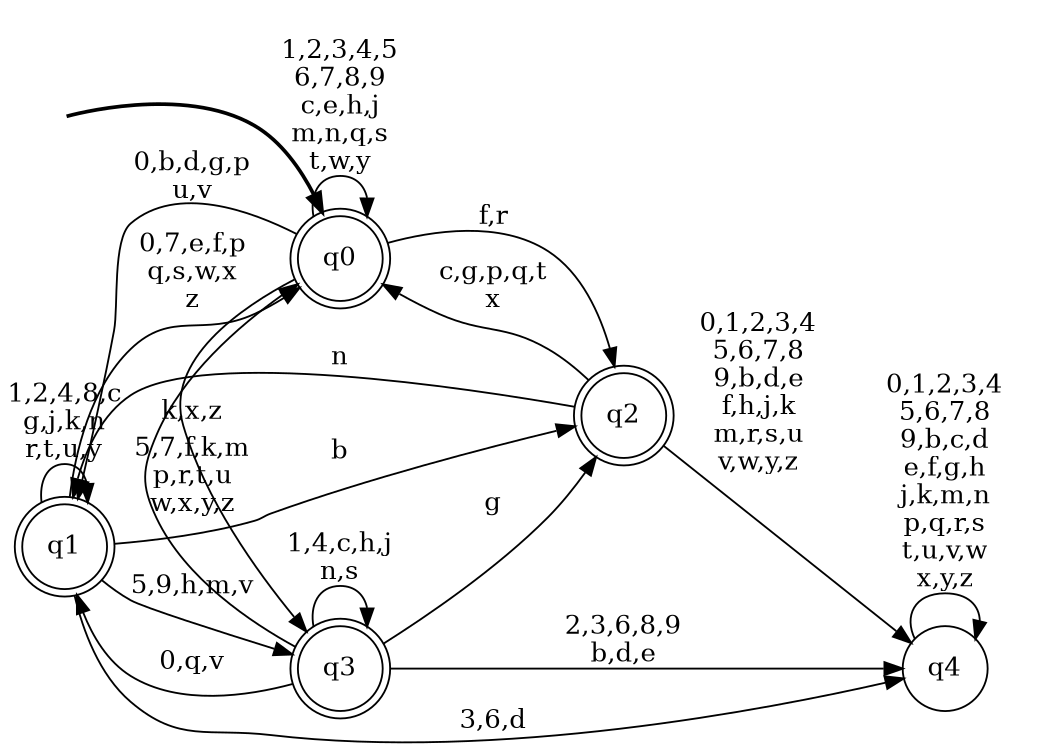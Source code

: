 digraph BlueStar {
__start0 [style = invis, shape = none, label = "", width = 0, height = 0];

rankdir=LR;
size="8,5";

s0 [style="rounded,filled", color="black", fillcolor="white" shape="doublecircle", label="q0"];
s1 [style="rounded,filled", color="black", fillcolor="white" shape="doublecircle", label="q1"];
s2 [style="rounded,filled", color="black", fillcolor="white" shape="doublecircle", label="q2"];
s3 [style="rounded,filled", color="black", fillcolor="white" shape="doublecircle", label="q3"];
s4 [style="filled", color="black", fillcolor="white" shape="circle", label="q4"];
subgraph cluster_main { 
	graph [pad=".75", ranksep="0.15", nodesep="0.15"];
	 style=invis; 
	__start0 -> s0 [penwidth=2];
}
s0 -> s0 [label="1,2,3,4,5\n6,7,8,9\nc,e,h,j\nm,n,q,s\nt,w,y"];
s0 -> s1 [label="0,b,d,g,p\nu,v"];
s0 -> s2 [label="f,r"];
s0 -> s3 [label="k,x,z"];
s1 -> s0 [label="0,7,e,f,p\nq,s,w,x\nz"];
s1 -> s1 [label="1,2,4,8,c\ng,j,k,n\nr,t,u,y"];
s1 -> s2 [label="b"];
s1 -> s3 [label="5,9,h,m,v"];
s1 -> s4 [label="3,6,d"];
s2 -> s0 [label="c,g,p,q,t\nx"];
s2 -> s1 [label="n"];
s2 -> s4 [label="0,1,2,3,4\n5,6,7,8\n9,b,d,e\nf,h,j,k\nm,r,s,u\nv,w,y,z"];
s3 -> s0 [label="5,7,f,k,m\np,r,t,u\nw,x,y,z"];
s3 -> s1 [label="0,q,v"];
s3 -> s2 [label="g"];
s3 -> s3 [label="1,4,c,h,j\nn,s"];
s3 -> s4 [label="2,3,6,8,9\nb,d,e"];
s4 -> s4 [label="0,1,2,3,4\n5,6,7,8\n9,b,c,d\ne,f,g,h\nj,k,m,n\np,q,r,s\nt,u,v,w\nx,y,z"];

}
